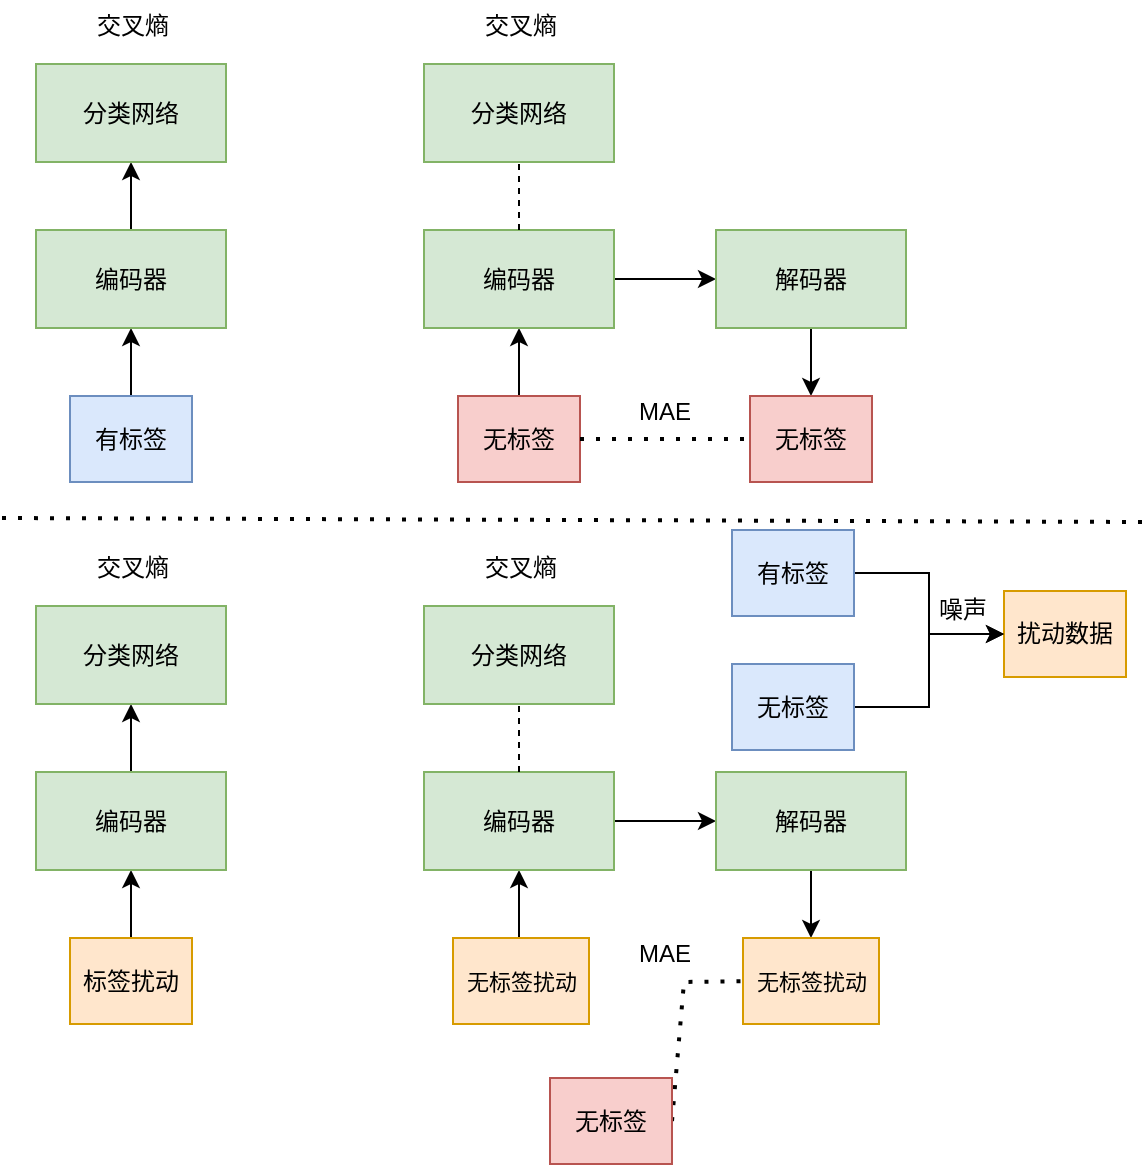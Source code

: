 <mxfile version="21.6.6" type="device">
  <diagram name="第 1 页" id="tGhp1LhPPDkzbbfqjDlR">
    <mxGraphModel dx="996" dy="558" grid="0" gridSize="10" guides="1" tooltips="1" connect="1" arrows="1" fold="1" page="1" pageScale="1" pageWidth="827" pageHeight="1169" math="0" shadow="0">
      <root>
        <mxCell id="0" />
        <mxCell id="1" parent="0" />
        <mxCell id="_TKrZqUw6ft4rqc_2Nuc-6" style="edgeStyle=orthogonalEdgeStyle;rounded=0;orthogonalLoop=1;jettySize=auto;html=1;exitX=0.5;exitY=0;exitDx=0;exitDy=0;entryX=0.5;entryY=1;entryDx=0;entryDy=0;" parent="1" source="_TKrZqUw6ft4rqc_2Nuc-1" target="_TKrZqUw6ft4rqc_2Nuc-2" edge="1">
          <mxGeometry relative="1" as="geometry" />
        </mxCell>
        <mxCell id="_TKrZqUw6ft4rqc_2Nuc-1" value="有标签" style="rounded=0;whiteSpace=wrap;html=1;fillColor=#dae8fc;strokeColor=#6c8ebf;" parent="1" vertex="1">
          <mxGeometry x="157" y="338" width="61" height="43" as="geometry" />
        </mxCell>
        <mxCell id="_TKrZqUw6ft4rqc_2Nuc-4" value="" style="edgeStyle=orthogonalEdgeStyle;rounded=0;orthogonalLoop=1;jettySize=auto;html=1;" parent="1" source="_TKrZqUw6ft4rqc_2Nuc-2" target="_TKrZqUw6ft4rqc_2Nuc-3" edge="1">
          <mxGeometry relative="1" as="geometry" />
        </mxCell>
        <mxCell id="_TKrZqUw6ft4rqc_2Nuc-2" value="编码器" style="rounded=0;whiteSpace=wrap;html=1;fillColor=#d5e8d4;strokeColor=#82b366;" parent="1" vertex="1">
          <mxGeometry x="140" y="255" width="95" height="49" as="geometry" />
        </mxCell>
        <mxCell id="_TKrZqUw6ft4rqc_2Nuc-3" value="分类网络" style="rounded=0;whiteSpace=wrap;html=1;fillColor=#d5e8d4;strokeColor=#82b366;" parent="1" vertex="1">
          <mxGeometry x="140" y="172" width="95" height="49" as="geometry" />
        </mxCell>
        <mxCell id="_TKrZqUw6ft4rqc_2Nuc-5" value="交叉熵" style="text;html=1;align=center;verticalAlign=middle;resizable=0;points=[];autosize=1;strokeColor=none;fillColor=none;" parent="1" vertex="1">
          <mxGeometry x="160.5" y="140" width="54" height="26" as="geometry" />
        </mxCell>
        <mxCell id="_TKrZqUw6ft4rqc_2Nuc-7" style="edgeStyle=orthogonalEdgeStyle;rounded=0;orthogonalLoop=1;jettySize=auto;html=1;exitX=0.5;exitY=0;exitDx=0;exitDy=0;entryX=0.5;entryY=1;entryDx=0;entryDy=0;" parent="1" source="_TKrZqUw6ft4rqc_2Nuc-8" target="_TKrZqUw6ft4rqc_2Nuc-10" edge="1">
          <mxGeometry relative="1" as="geometry" />
        </mxCell>
        <mxCell id="_TKrZqUw6ft4rqc_2Nuc-8" value="无标签" style="rounded=0;whiteSpace=wrap;html=1;fillColor=#f8cecc;strokeColor=#b85450;" parent="1" vertex="1">
          <mxGeometry x="351" y="338" width="61" height="43" as="geometry" />
        </mxCell>
        <mxCell id="_TKrZqUw6ft4rqc_2Nuc-14" value="" style="edgeStyle=orthogonalEdgeStyle;rounded=0;orthogonalLoop=1;jettySize=auto;html=1;" parent="1" source="_TKrZqUw6ft4rqc_2Nuc-10" target="_TKrZqUw6ft4rqc_2Nuc-13" edge="1">
          <mxGeometry relative="1" as="geometry" />
        </mxCell>
        <mxCell id="_TKrZqUw6ft4rqc_2Nuc-10" value="编码器" style="rounded=0;whiteSpace=wrap;html=1;fillColor=#d5e8d4;strokeColor=#82b366;" parent="1" vertex="1">
          <mxGeometry x="334" y="255" width="95" height="49" as="geometry" />
        </mxCell>
        <mxCell id="_TKrZqUw6ft4rqc_2Nuc-11" value="分类网络" style="rounded=0;whiteSpace=wrap;html=1;fillColor=#d5e8d4;strokeColor=#82b366;" parent="1" vertex="1">
          <mxGeometry x="334" y="172" width="95" height="49" as="geometry" />
        </mxCell>
        <mxCell id="_TKrZqUw6ft4rqc_2Nuc-12" value="交叉熵" style="text;html=1;align=center;verticalAlign=middle;resizable=0;points=[];autosize=1;strokeColor=none;fillColor=none;" parent="1" vertex="1">
          <mxGeometry x="354.5" y="140" width="54" height="26" as="geometry" />
        </mxCell>
        <mxCell id="_TKrZqUw6ft4rqc_2Nuc-16" style="edgeStyle=orthogonalEdgeStyle;rounded=0;orthogonalLoop=1;jettySize=auto;html=1;exitX=0.5;exitY=1;exitDx=0;exitDy=0;" parent="1" source="_TKrZqUw6ft4rqc_2Nuc-13" target="_TKrZqUw6ft4rqc_2Nuc-15" edge="1">
          <mxGeometry relative="1" as="geometry" />
        </mxCell>
        <mxCell id="_TKrZqUw6ft4rqc_2Nuc-13" value="解码器" style="rounded=0;whiteSpace=wrap;html=1;fillColor=#d5e8d4;strokeColor=#82b366;" parent="1" vertex="1">
          <mxGeometry x="480" y="255" width="95" height="49" as="geometry" />
        </mxCell>
        <mxCell id="_TKrZqUw6ft4rqc_2Nuc-15" value="无标签" style="rounded=0;whiteSpace=wrap;html=1;fillColor=#f8cecc;strokeColor=#b85450;" parent="1" vertex="1">
          <mxGeometry x="497" y="338" width="61" height="43" as="geometry" />
        </mxCell>
        <mxCell id="_TKrZqUw6ft4rqc_2Nuc-19" value="MAE" style="text;html=1;align=center;verticalAlign=middle;resizable=0;points=[];autosize=1;strokeColor=none;fillColor=none;" parent="1" vertex="1">
          <mxGeometry x="432" y="333" width="44" height="26" as="geometry" />
        </mxCell>
        <mxCell id="_TKrZqUw6ft4rqc_2Nuc-20" value="" style="endArrow=none;dashed=1;html=1;rounded=0;exitX=0.5;exitY=0;exitDx=0;exitDy=0;entryX=0.5;entryY=1;entryDx=0;entryDy=0;" parent="1" source="_TKrZqUw6ft4rqc_2Nuc-10" target="_TKrZqUw6ft4rqc_2Nuc-11" edge="1">
          <mxGeometry width="50" height="50" relative="1" as="geometry">
            <mxPoint x="484" y="234" as="sourcePoint" />
            <mxPoint x="534" y="184" as="targetPoint" />
          </mxGeometry>
        </mxCell>
        <mxCell id="_TKrZqUw6ft4rqc_2Nuc-21" value="" style="endArrow=none;dashed=1;html=1;dashPattern=1 3;strokeWidth=2;rounded=0;entryX=0;entryY=0.5;entryDx=0;entryDy=0;exitX=1;exitY=0.5;exitDx=0;exitDy=0;" parent="1" source="_TKrZqUw6ft4rqc_2Nuc-8" target="_TKrZqUw6ft4rqc_2Nuc-15" edge="1">
          <mxGeometry width="50" height="50" relative="1" as="geometry">
            <mxPoint x="408" y="481" as="sourcePoint" />
            <mxPoint x="458" y="431" as="targetPoint" />
          </mxGeometry>
        </mxCell>
        <mxCell id="_TKrZqUw6ft4rqc_2Nuc-22" value="扰动数据" style="rounded=0;whiteSpace=wrap;html=1;fillColor=#ffe6cc;strokeColor=#d79b00;" parent="1" vertex="1">
          <mxGeometry x="624" y="435.5" width="61" height="43" as="geometry" />
        </mxCell>
        <mxCell id="_TKrZqUw6ft4rqc_2Nuc-25" style="edgeStyle=orthogonalEdgeStyle;rounded=0;orthogonalLoop=1;jettySize=auto;html=1;exitX=1;exitY=0.5;exitDx=0;exitDy=0;entryX=0;entryY=0.5;entryDx=0;entryDy=0;" parent="1" source="_TKrZqUw6ft4rqc_2Nuc-23" target="_TKrZqUw6ft4rqc_2Nuc-22" edge="1">
          <mxGeometry relative="1" as="geometry" />
        </mxCell>
        <mxCell id="_TKrZqUw6ft4rqc_2Nuc-23" value="有标签" style="rounded=0;whiteSpace=wrap;html=1;fillColor=#dae8fc;strokeColor=#6c8ebf;" parent="1" vertex="1">
          <mxGeometry x="488" y="405" width="61" height="43" as="geometry" />
        </mxCell>
        <mxCell id="_TKrZqUw6ft4rqc_2Nuc-26" style="edgeStyle=orthogonalEdgeStyle;rounded=0;orthogonalLoop=1;jettySize=auto;html=1;exitX=1;exitY=0.5;exitDx=0;exitDy=0;entryX=0;entryY=0.5;entryDx=0;entryDy=0;" parent="1" source="_TKrZqUw6ft4rqc_2Nuc-24" target="_TKrZqUw6ft4rqc_2Nuc-22" edge="1">
          <mxGeometry relative="1" as="geometry" />
        </mxCell>
        <mxCell id="_TKrZqUw6ft4rqc_2Nuc-24" value="无标签" style="rounded=0;whiteSpace=wrap;html=1;fillColor=#dae8fc;strokeColor=#6c8ebf;" parent="1" vertex="1">
          <mxGeometry x="488" y="472" width="61" height="43" as="geometry" />
        </mxCell>
        <mxCell id="_TKrZqUw6ft4rqc_2Nuc-27" value="噪声" style="text;html=1;align=center;verticalAlign=middle;resizable=0;points=[];autosize=1;strokeColor=none;fillColor=none;" parent="1" vertex="1">
          <mxGeometry x="582" y="431.5" width="42" height="26" as="geometry" />
        </mxCell>
        <mxCell id="_TKrZqUw6ft4rqc_2Nuc-28" style="edgeStyle=orthogonalEdgeStyle;rounded=0;orthogonalLoop=1;jettySize=auto;html=1;exitX=0.5;exitY=0;exitDx=0;exitDy=0;entryX=0.5;entryY=1;entryDx=0;entryDy=0;" parent="1" source="_TKrZqUw6ft4rqc_2Nuc-29" target="_TKrZqUw6ft4rqc_2Nuc-31" edge="1">
          <mxGeometry relative="1" as="geometry" />
        </mxCell>
        <mxCell id="_TKrZqUw6ft4rqc_2Nuc-29" value="标签扰动" style="rounded=0;whiteSpace=wrap;html=1;fillColor=#ffe6cc;strokeColor=#d79b00;" parent="1" vertex="1">
          <mxGeometry x="157" y="609" width="61" height="43" as="geometry" />
        </mxCell>
        <mxCell id="_TKrZqUw6ft4rqc_2Nuc-30" value="" style="edgeStyle=orthogonalEdgeStyle;rounded=0;orthogonalLoop=1;jettySize=auto;html=1;" parent="1" source="_TKrZqUw6ft4rqc_2Nuc-31" target="_TKrZqUw6ft4rqc_2Nuc-32" edge="1">
          <mxGeometry relative="1" as="geometry" />
        </mxCell>
        <mxCell id="_TKrZqUw6ft4rqc_2Nuc-31" value="编码器" style="rounded=0;whiteSpace=wrap;html=1;fillColor=#d5e8d4;strokeColor=#82b366;" parent="1" vertex="1">
          <mxGeometry x="140" y="526" width="95" height="49" as="geometry" />
        </mxCell>
        <mxCell id="_TKrZqUw6ft4rqc_2Nuc-32" value="分类网络" style="rounded=0;whiteSpace=wrap;html=1;fillColor=#d5e8d4;strokeColor=#82b366;" parent="1" vertex="1">
          <mxGeometry x="140" y="443" width="95" height="49" as="geometry" />
        </mxCell>
        <mxCell id="_TKrZqUw6ft4rqc_2Nuc-33" value="交叉熵" style="text;html=1;align=center;verticalAlign=middle;resizable=0;points=[];autosize=1;strokeColor=none;fillColor=none;" parent="1" vertex="1">
          <mxGeometry x="160.5" y="411" width="54" height="26" as="geometry" />
        </mxCell>
        <mxCell id="_TKrZqUw6ft4rqc_2Nuc-34" style="edgeStyle=orthogonalEdgeStyle;rounded=0;orthogonalLoop=1;jettySize=auto;html=1;exitX=0.5;exitY=0;exitDx=0;exitDy=0;entryX=0.5;entryY=1;entryDx=0;entryDy=0;" parent="1" source="_TKrZqUw6ft4rqc_2Nuc-35" target="_TKrZqUw6ft4rqc_2Nuc-37" edge="1">
          <mxGeometry relative="1" as="geometry" />
        </mxCell>
        <mxCell id="_TKrZqUw6ft4rqc_2Nuc-35" value="&lt;font style=&quot;font-size: 11px;&quot;&gt;无标签扰动&lt;/font&gt;" style="rounded=0;whiteSpace=wrap;html=1;fillColor=#ffe6cc;strokeColor=#d79b00;" parent="1" vertex="1">
          <mxGeometry x="348.5" y="609" width="68" height="43" as="geometry" />
        </mxCell>
        <mxCell id="_TKrZqUw6ft4rqc_2Nuc-36" value="" style="edgeStyle=orthogonalEdgeStyle;rounded=0;orthogonalLoop=1;jettySize=auto;html=1;" parent="1" source="_TKrZqUw6ft4rqc_2Nuc-37" target="_TKrZqUw6ft4rqc_2Nuc-41" edge="1">
          <mxGeometry relative="1" as="geometry" />
        </mxCell>
        <mxCell id="_TKrZqUw6ft4rqc_2Nuc-37" value="编码器" style="rounded=0;whiteSpace=wrap;html=1;fillColor=#d5e8d4;strokeColor=#82b366;" parent="1" vertex="1">
          <mxGeometry x="334" y="526" width="95" height="49" as="geometry" />
        </mxCell>
        <mxCell id="_TKrZqUw6ft4rqc_2Nuc-38" value="分类网络" style="rounded=0;whiteSpace=wrap;html=1;fillColor=#d5e8d4;strokeColor=#82b366;" parent="1" vertex="1">
          <mxGeometry x="334" y="443" width="95" height="49" as="geometry" />
        </mxCell>
        <mxCell id="_TKrZqUw6ft4rqc_2Nuc-39" value="交叉熵" style="text;html=1;align=center;verticalAlign=middle;resizable=0;points=[];autosize=1;strokeColor=none;fillColor=none;" parent="1" vertex="1">
          <mxGeometry x="354.5" y="411" width="54" height="26" as="geometry" />
        </mxCell>
        <mxCell id="_TKrZqUw6ft4rqc_2Nuc-40" style="edgeStyle=orthogonalEdgeStyle;rounded=0;orthogonalLoop=1;jettySize=auto;html=1;exitX=0.5;exitY=1;exitDx=0;exitDy=0;" parent="1" source="_TKrZqUw6ft4rqc_2Nuc-41" edge="1">
          <mxGeometry relative="1" as="geometry">
            <mxPoint x="527.5" y="609" as="targetPoint" />
          </mxGeometry>
        </mxCell>
        <mxCell id="_TKrZqUw6ft4rqc_2Nuc-41" value="解码器" style="rounded=0;whiteSpace=wrap;html=1;fillColor=#d5e8d4;strokeColor=#82b366;" parent="1" vertex="1">
          <mxGeometry x="480" y="526" width="95" height="49" as="geometry" />
        </mxCell>
        <mxCell id="_TKrZqUw6ft4rqc_2Nuc-43" value="MAE" style="text;html=1;align=center;verticalAlign=middle;resizable=0;points=[];autosize=1;strokeColor=none;fillColor=none;" parent="1" vertex="1">
          <mxGeometry x="432" y="604" width="44" height="26" as="geometry" />
        </mxCell>
        <mxCell id="_TKrZqUw6ft4rqc_2Nuc-44" value="" style="endArrow=none;dashed=1;html=1;rounded=0;exitX=0.5;exitY=0;exitDx=0;exitDy=0;entryX=0.5;entryY=1;entryDx=0;entryDy=0;" parent="1" source="_TKrZqUw6ft4rqc_2Nuc-37" target="_TKrZqUw6ft4rqc_2Nuc-38" edge="1">
          <mxGeometry width="50" height="50" relative="1" as="geometry">
            <mxPoint x="484" y="505" as="sourcePoint" />
            <mxPoint x="534" y="455" as="targetPoint" />
          </mxGeometry>
        </mxCell>
        <mxCell id="_TKrZqUw6ft4rqc_2Nuc-45" value="" style="endArrow=none;dashed=1;html=1;dashPattern=1 3;strokeWidth=2;rounded=0;entryX=0;entryY=0.5;entryDx=0;entryDy=0;exitX=1;exitY=0.5;exitDx=0;exitDy=0;" parent="1" source="R4KgCyAUFlwqYrxSodWc-1" edge="1">
          <mxGeometry width="50" height="50" relative="1" as="geometry">
            <mxPoint x="408" y="752" as="sourcePoint" />
            <mxPoint x="497" y="630.5" as="targetPoint" />
            <Array as="points">
              <mxPoint x="464" y="631" />
            </Array>
          </mxGeometry>
        </mxCell>
        <mxCell id="_TKrZqUw6ft4rqc_2Nuc-46" value="&lt;font style=&quot;font-size: 11px;&quot;&gt;无标签扰动&lt;/font&gt;" style="rounded=0;whiteSpace=wrap;html=1;fillColor=#ffe6cc;strokeColor=#d79b00;" parent="1" vertex="1">
          <mxGeometry x="493.5" y="609" width="68" height="43" as="geometry" />
        </mxCell>
        <mxCell id="_TKrZqUw6ft4rqc_2Nuc-47" value="" style="endArrow=none;dashed=1;html=1;dashPattern=1 3;strokeWidth=2;rounded=0;" parent="1" edge="1">
          <mxGeometry width="50" height="50" relative="1" as="geometry">
            <mxPoint x="123" y="399" as="sourcePoint" />
            <mxPoint x="693" y="401" as="targetPoint" />
          </mxGeometry>
        </mxCell>
        <mxCell id="R4KgCyAUFlwqYrxSodWc-1" value="无标签" style="rounded=0;whiteSpace=wrap;html=1;fillColor=#f8cecc;strokeColor=#b85450;" vertex="1" parent="1">
          <mxGeometry x="397" y="679" width="61" height="43" as="geometry" />
        </mxCell>
      </root>
    </mxGraphModel>
  </diagram>
</mxfile>
